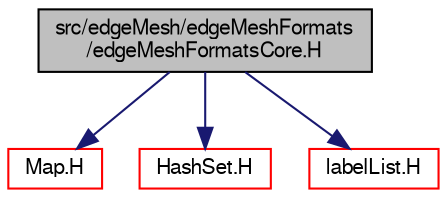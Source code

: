 digraph "src/edgeMesh/edgeMeshFormats/edgeMeshFormatsCore.H"
{
  bgcolor="transparent";
  edge [fontname="FreeSans",fontsize="10",labelfontname="FreeSans",labelfontsize="10"];
  node [fontname="FreeSans",fontsize="10",shape=record];
  Node0 [label="src/edgeMesh/edgeMeshFormats\l/edgeMeshFormatsCore.H",height=0.2,width=0.4,color="black", fillcolor="grey75", style="filled", fontcolor="black"];
  Node0 -> Node1 [color="midnightblue",fontsize="10",style="solid",fontname="FreeSans"];
  Node1 [label="Map.H",height=0.2,width=0.4,color="red",URL="$a08489.html"];
  Node0 -> Node47 [color="midnightblue",fontsize="10",style="solid",fontname="FreeSans"];
  Node47 [label="HashSet.H",height=0.2,width=0.4,color="red",URL="$a08471.html"];
  Node0 -> Node49 [color="midnightblue",fontsize="10",style="solid",fontname="FreeSans"];
  Node49 [label="labelList.H",height=0.2,width=0.4,color="red",URL="$a12380.html"];
}
